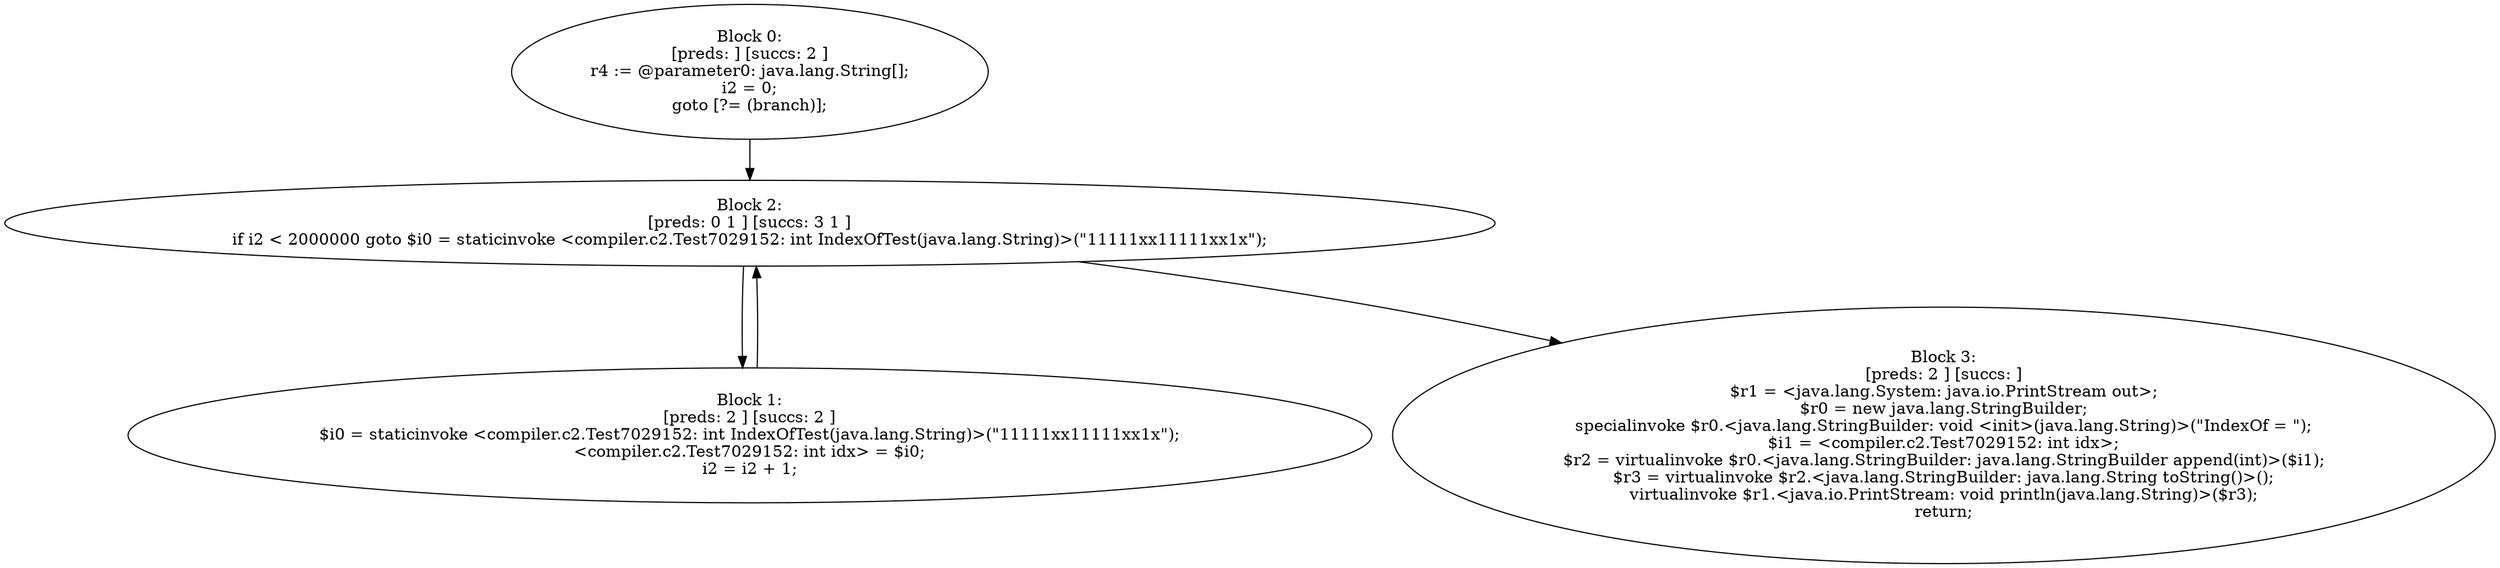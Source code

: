 digraph "unitGraph" {
    "Block 0:
[preds: ] [succs: 2 ]
r4 := @parameter0: java.lang.String[];
i2 = 0;
goto [?= (branch)];
"
    "Block 1:
[preds: 2 ] [succs: 2 ]
$i0 = staticinvoke <compiler.c2.Test7029152: int IndexOfTest(java.lang.String)>(\"11111xx11111xx1x\");
<compiler.c2.Test7029152: int idx> = $i0;
i2 = i2 + 1;
"
    "Block 2:
[preds: 0 1 ] [succs: 3 1 ]
if i2 < 2000000 goto $i0 = staticinvoke <compiler.c2.Test7029152: int IndexOfTest(java.lang.String)>(\"11111xx11111xx1x\");
"
    "Block 3:
[preds: 2 ] [succs: ]
$r1 = <java.lang.System: java.io.PrintStream out>;
$r0 = new java.lang.StringBuilder;
specialinvoke $r0.<java.lang.StringBuilder: void <init>(java.lang.String)>(\"IndexOf = \");
$i1 = <compiler.c2.Test7029152: int idx>;
$r2 = virtualinvoke $r0.<java.lang.StringBuilder: java.lang.StringBuilder append(int)>($i1);
$r3 = virtualinvoke $r2.<java.lang.StringBuilder: java.lang.String toString()>();
virtualinvoke $r1.<java.io.PrintStream: void println(java.lang.String)>($r3);
return;
"
    "Block 0:
[preds: ] [succs: 2 ]
r4 := @parameter0: java.lang.String[];
i2 = 0;
goto [?= (branch)];
"->"Block 2:
[preds: 0 1 ] [succs: 3 1 ]
if i2 < 2000000 goto $i0 = staticinvoke <compiler.c2.Test7029152: int IndexOfTest(java.lang.String)>(\"11111xx11111xx1x\");
";
    "Block 1:
[preds: 2 ] [succs: 2 ]
$i0 = staticinvoke <compiler.c2.Test7029152: int IndexOfTest(java.lang.String)>(\"11111xx11111xx1x\");
<compiler.c2.Test7029152: int idx> = $i0;
i2 = i2 + 1;
"->"Block 2:
[preds: 0 1 ] [succs: 3 1 ]
if i2 < 2000000 goto $i0 = staticinvoke <compiler.c2.Test7029152: int IndexOfTest(java.lang.String)>(\"11111xx11111xx1x\");
";
    "Block 2:
[preds: 0 1 ] [succs: 3 1 ]
if i2 < 2000000 goto $i0 = staticinvoke <compiler.c2.Test7029152: int IndexOfTest(java.lang.String)>(\"11111xx11111xx1x\");
"->"Block 3:
[preds: 2 ] [succs: ]
$r1 = <java.lang.System: java.io.PrintStream out>;
$r0 = new java.lang.StringBuilder;
specialinvoke $r0.<java.lang.StringBuilder: void <init>(java.lang.String)>(\"IndexOf = \");
$i1 = <compiler.c2.Test7029152: int idx>;
$r2 = virtualinvoke $r0.<java.lang.StringBuilder: java.lang.StringBuilder append(int)>($i1);
$r3 = virtualinvoke $r2.<java.lang.StringBuilder: java.lang.String toString()>();
virtualinvoke $r1.<java.io.PrintStream: void println(java.lang.String)>($r3);
return;
";
    "Block 2:
[preds: 0 1 ] [succs: 3 1 ]
if i2 < 2000000 goto $i0 = staticinvoke <compiler.c2.Test7029152: int IndexOfTest(java.lang.String)>(\"11111xx11111xx1x\");
"->"Block 1:
[preds: 2 ] [succs: 2 ]
$i0 = staticinvoke <compiler.c2.Test7029152: int IndexOfTest(java.lang.String)>(\"11111xx11111xx1x\");
<compiler.c2.Test7029152: int idx> = $i0;
i2 = i2 + 1;
";
}
